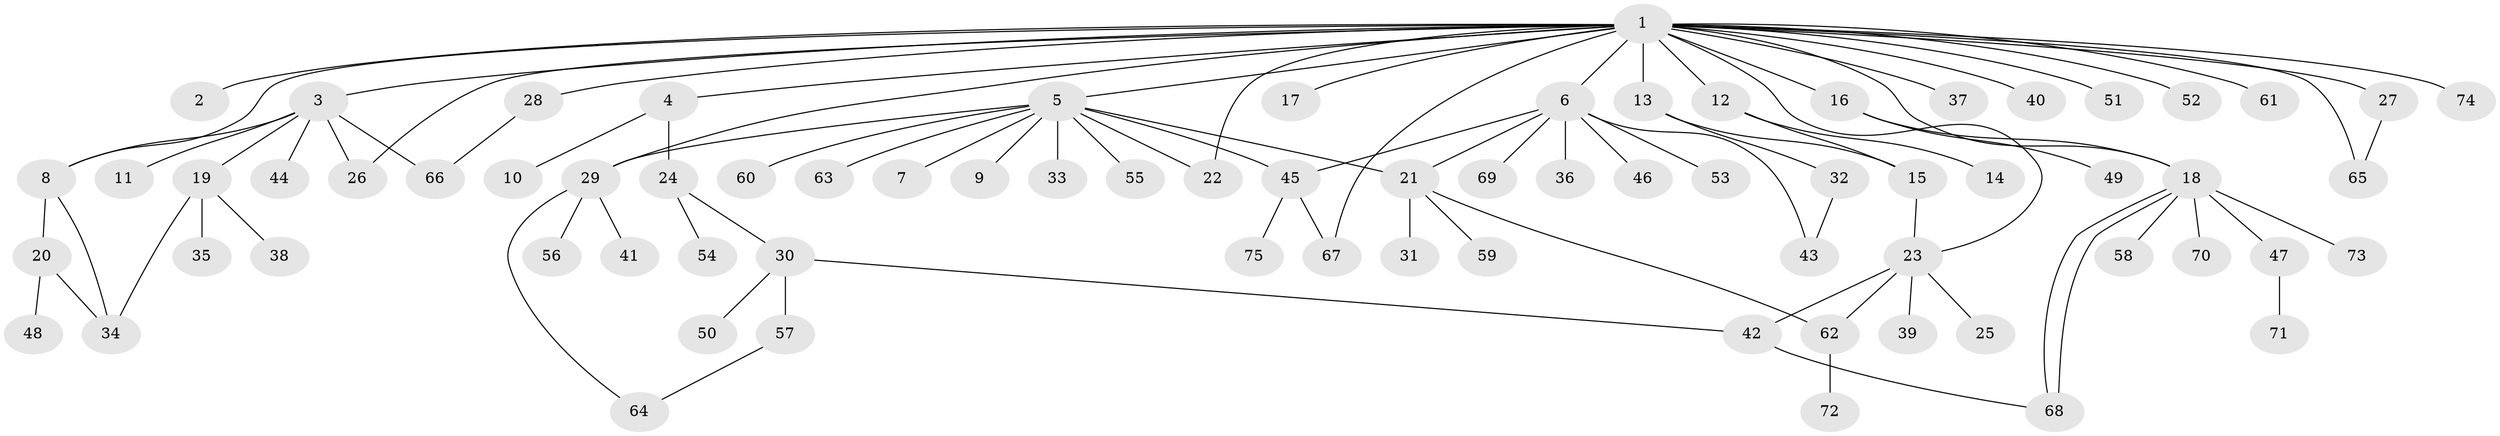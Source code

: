 // Generated by graph-tools (version 1.1) at 2025/25/03/09/25 03:25:54]
// undirected, 75 vertices, 94 edges
graph export_dot {
graph [start="1"]
  node [color=gray90,style=filled];
  1;
  2;
  3;
  4;
  5;
  6;
  7;
  8;
  9;
  10;
  11;
  12;
  13;
  14;
  15;
  16;
  17;
  18;
  19;
  20;
  21;
  22;
  23;
  24;
  25;
  26;
  27;
  28;
  29;
  30;
  31;
  32;
  33;
  34;
  35;
  36;
  37;
  38;
  39;
  40;
  41;
  42;
  43;
  44;
  45;
  46;
  47;
  48;
  49;
  50;
  51;
  52;
  53;
  54;
  55;
  56;
  57;
  58;
  59;
  60;
  61;
  62;
  63;
  64;
  65;
  66;
  67;
  68;
  69;
  70;
  71;
  72;
  73;
  74;
  75;
  1 -- 2;
  1 -- 3;
  1 -- 4;
  1 -- 5;
  1 -- 6;
  1 -- 8;
  1 -- 12;
  1 -- 13;
  1 -- 16;
  1 -- 17;
  1 -- 18;
  1 -- 22;
  1 -- 23;
  1 -- 26;
  1 -- 27;
  1 -- 28;
  1 -- 29;
  1 -- 37;
  1 -- 40;
  1 -- 51;
  1 -- 52;
  1 -- 61;
  1 -- 65;
  1 -- 67;
  1 -- 74;
  3 -- 8;
  3 -- 11;
  3 -- 19;
  3 -- 26;
  3 -- 44;
  3 -- 66;
  4 -- 10;
  4 -- 24;
  5 -- 7;
  5 -- 9;
  5 -- 21;
  5 -- 22;
  5 -- 29;
  5 -- 33;
  5 -- 45;
  5 -- 55;
  5 -- 60;
  5 -- 63;
  6 -- 21;
  6 -- 36;
  6 -- 43;
  6 -- 45;
  6 -- 46;
  6 -- 53;
  6 -- 69;
  8 -- 20;
  8 -- 34;
  12 -- 14;
  12 -- 15;
  13 -- 15;
  13 -- 32;
  15 -- 23;
  16 -- 18;
  16 -- 49;
  18 -- 47;
  18 -- 58;
  18 -- 68;
  18 -- 68;
  18 -- 70;
  18 -- 73;
  19 -- 34;
  19 -- 35;
  19 -- 38;
  20 -- 34;
  20 -- 48;
  21 -- 31;
  21 -- 59;
  21 -- 62;
  23 -- 25;
  23 -- 39;
  23 -- 42;
  23 -- 62;
  24 -- 30;
  24 -- 54;
  27 -- 65;
  28 -- 66;
  29 -- 41;
  29 -- 56;
  29 -- 64;
  30 -- 42;
  30 -- 50;
  30 -- 57;
  32 -- 43;
  42 -- 68;
  45 -- 67;
  45 -- 75;
  47 -- 71;
  57 -- 64;
  62 -- 72;
}
